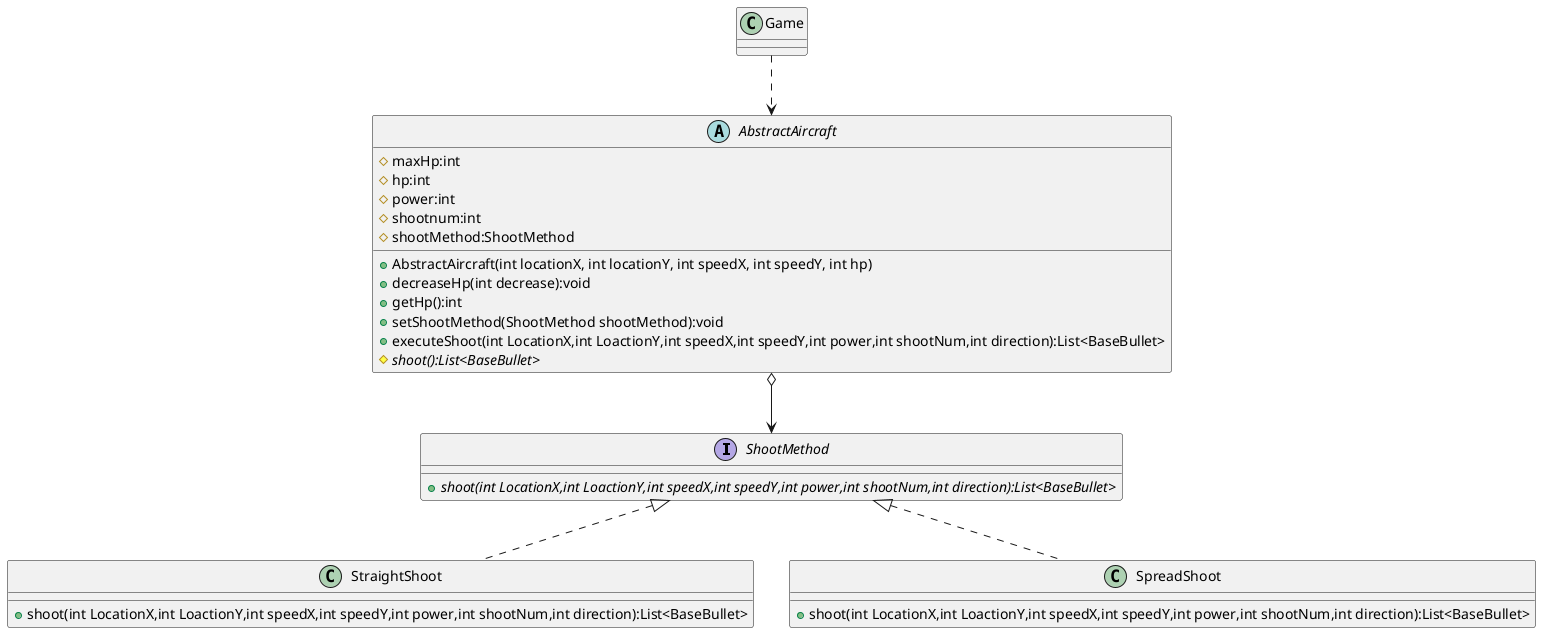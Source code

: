 @startuml
'https://plantuml.com/class-diagram

interface ShootMethod{
    +{abstract}shoot(int LocationX,int LoactionY,int speedX,int speedY,int power,int shootNum,int direction):List<BaseBullet>
}
class StraightShoot{
    +shoot(int LocationX,int LoactionY,int speedX,int speedY,int power,int shootNum,int direction):List<BaseBullet>
}
class SpreadShoot{
    +shoot(int LocationX,int LoactionY,int speedX,int speedY,int power,int shootNum,int direction):List<BaseBullet>
}
abstract class AbstractAircraft
{
 # maxHp:int
 # hp:int
 # power:int
 # shootnum:int
 # shootMethod:ShootMethod
 + AbstractAircraft(int locationX, int locationY, int speedX, int speedY, int hp)
 + decreaseHp(int decrease):void
 + getHp():int
 + setShootMethod(ShootMethod shootMethod):void
 + executeShoot(int LocationX,int LoactionY,int speedX,int speedY,int power,int shootNum,int direction):List<BaseBullet>
 # {abstract} shoot():List<BaseBullet>
}
class Game{}
ShootMethod<|..StraightShoot
ShootMethod<|..SpreadShoot
AbstractAircraft o-->ShootMethod
Game..>AbstractAircraft
@enduml